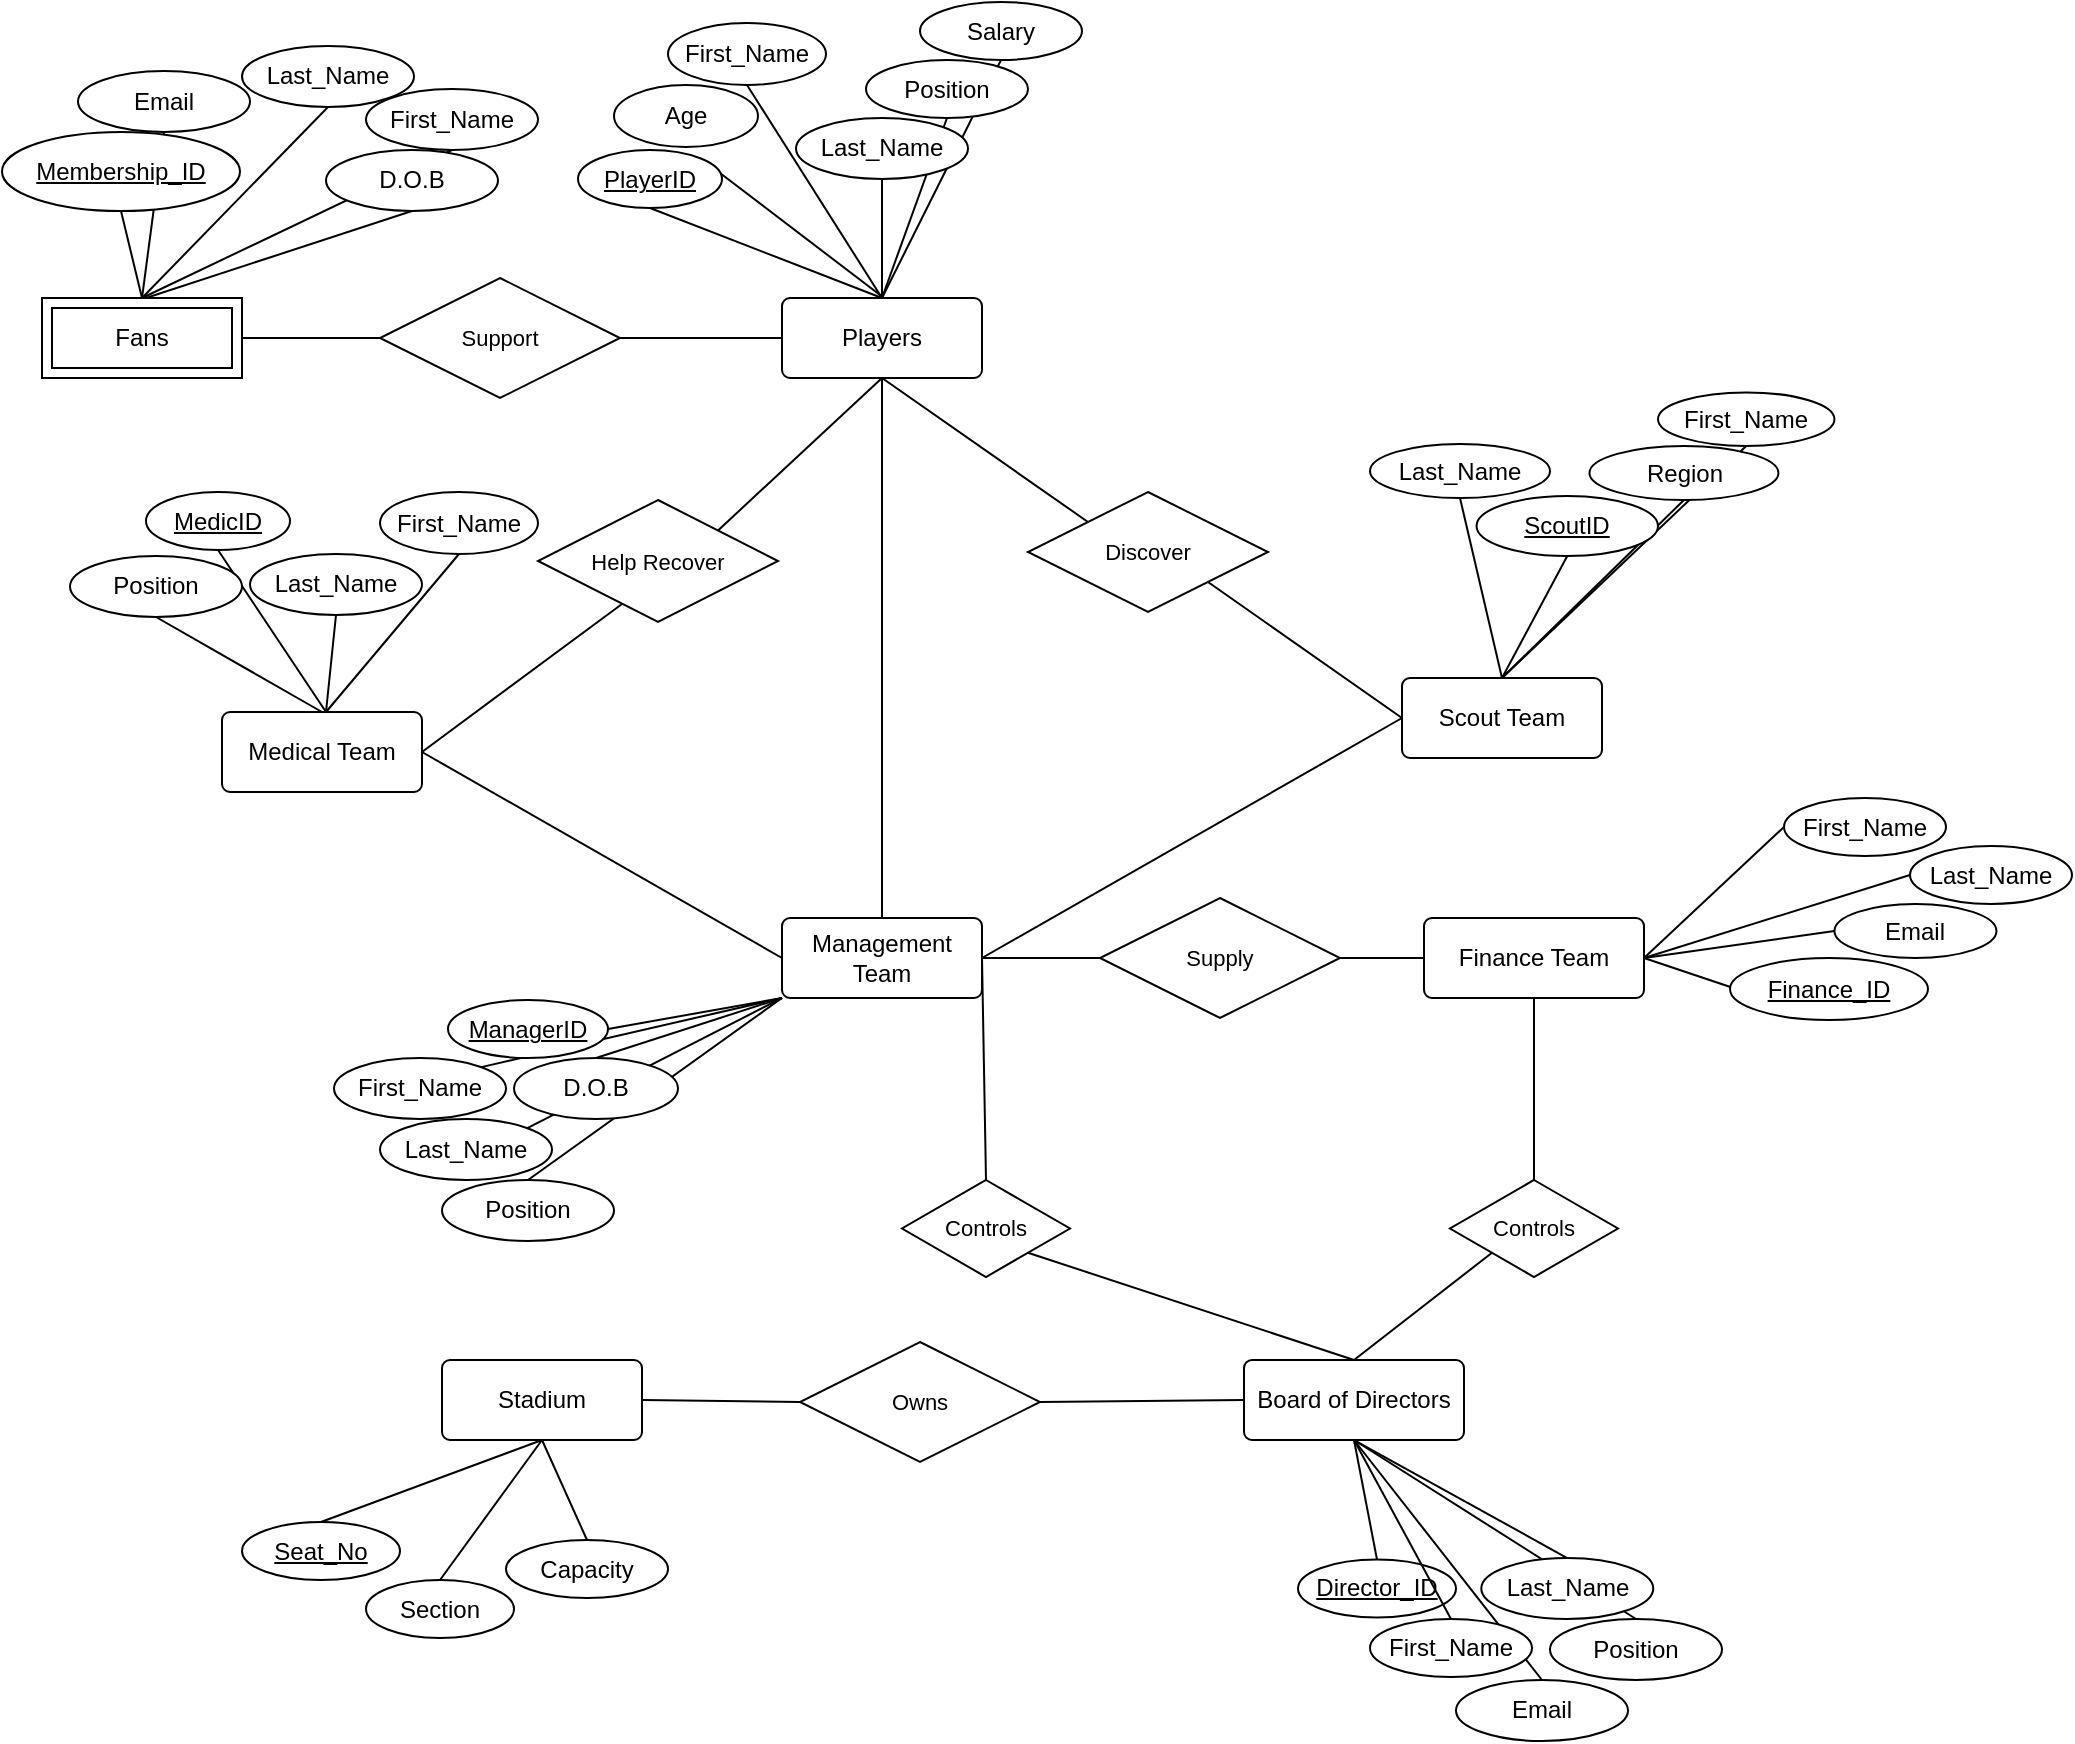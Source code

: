 <mxfile version="22.0.6" type="github">
  <diagram name="Page-1" id="B3uiDc8BCZwYj67l_rV6">
    <mxGraphModel dx="564" dy="552" grid="1" gridSize="9" guides="1" tooltips="1" connect="1" arrows="1" fold="1" page="1" pageScale="1" pageWidth="1600" pageHeight="1200" math="0" shadow="0">
      <root>
        <mxCell id="0" />
        <mxCell id="1" parent="0" />
        <mxCell id="Jv8CxRxAPjhoaw4eL_sK-127" style="edgeStyle=none;shape=connector;rounded=0;orthogonalLoop=1;jettySize=auto;html=1;exitX=0.5;exitY=0;exitDx=0;exitDy=0;entryX=0.5;entryY=1;entryDx=0;entryDy=0;labelBackgroundColor=default;strokeColor=default;align=center;verticalAlign=middle;fontFamily=Helvetica;fontSize=11;fontColor=default;endArrow=none;endFill=0;" parent="1" source="Jv8CxRxAPjhoaw4eL_sK-25" target="Jv8CxRxAPjhoaw4eL_sK-29" edge="1">
          <mxGeometry relative="1" as="geometry" />
        </mxCell>
        <mxCell id="Jv8CxRxAPjhoaw4eL_sK-25" value="Players" style="rounded=1;arcSize=10;whiteSpace=wrap;html=1;align=center;" parent="1" vertex="1">
          <mxGeometry x="390" y="270" width="100" height="40" as="geometry" />
        </mxCell>
        <mxCell id="Jv8CxRxAPjhoaw4eL_sK-101" style="rounded=0;orthogonalLoop=1;jettySize=auto;html=1;exitX=0.5;exitY=0;exitDx=0;exitDy=0;entryX=0.5;entryY=1;entryDx=0;entryDy=0;endArrow=none;endFill=0;" parent="1" source="Jv8CxRxAPjhoaw4eL_sK-26" target="Jv8CxRxAPjhoaw4eL_sK-25" edge="1">
          <mxGeometry relative="1" as="geometry">
            <mxPoint x="441" y="405" as="targetPoint" />
          </mxGeometry>
        </mxCell>
        <mxCell id="Jv8CxRxAPjhoaw4eL_sK-102" style="rounded=0;orthogonalLoop=1;jettySize=auto;html=1;exitX=0;exitY=0.5;exitDx=0;exitDy=0;entryX=1;entryY=0.5;entryDx=0;entryDy=0;endArrow=none;endFill=0;" parent="1" source="Jv8CxRxAPjhoaw4eL_sK-26" target="Jv8CxRxAPjhoaw4eL_sK-47" edge="1">
          <mxGeometry relative="1" as="geometry" />
        </mxCell>
        <mxCell id="Jv8CxRxAPjhoaw4eL_sK-103" style="rounded=0;orthogonalLoop=1;jettySize=auto;html=1;exitX=1;exitY=0.5;exitDx=0;exitDy=0;entryX=0;entryY=0.5;entryDx=0;entryDy=0;endArrow=none;endFill=0;" parent="1" source="Jv8CxRxAPjhoaw4eL_sK-26" target="Jv8CxRxAPjhoaw4eL_sK-40" edge="1">
          <mxGeometry relative="1" as="geometry" />
        </mxCell>
        <mxCell id="Jv8CxRxAPjhoaw4eL_sK-26" value="Management Team" style="rounded=1;arcSize=10;whiteSpace=wrap;html=1;align=center;" parent="1" vertex="1">
          <mxGeometry x="390" y="580" width="100" height="40" as="geometry" />
        </mxCell>
        <mxCell id="Jv8CxRxAPjhoaw4eL_sK-128" style="edgeStyle=none;shape=connector;rounded=0;orthogonalLoop=1;jettySize=auto;html=1;exitX=0.5;exitY=1;exitDx=0;exitDy=0;entryX=0.5;entryY=0;entryDx=0;entryDy=0;labelBackgroundColor=default;strokeColor=default;align=center;verticalAlign=middle;fontFamily=Helvetica;fontSize=11;fontColor=default;endArrow=none;endFill=0;" parent="1" source="Jv8CxRxAPjhoaw4eL_sK-27" target="Jv8CxRxAPjhoaw4eL_sK-25" edge="1">
          <mxGeometry relative="1" as="geometry" />
        </mxCell>
        <mxCell id="Jv8CxRxAPjhoaw4eL_sK-27" value="Salary" style="ellipse;whiteSpace=wrap;html=1;align=center;" parent="1" vertex="1">
          <mxGeometry x="459" y="122" width="81" height="29" as="geometry" />
        </mxCell>
        <mxCell id="Jv8CxRxAPjhoaw4eL_sK-131" style="edgeStyle=none;shape=connector;rounded=0;orthogonalLoop=1;jettySize=auto;html=1;exitX=0.5;exitY=1;exitDx=0;exitDy=0;entryX=0.5;entryY=0;entryDx=0;entryDy=0;labelBackgroundColor=default;strokeColor=default;align=center;verticalAlign=middle;fontFamily=Helvetica;fontSize=11;fontColor=default;endArrow=none;endFill=0;" parent="1" source="Jv8CxRxAPjhoaw4eL_sK-28" target="Jv8CxRxAPjhoaw4eL_sK-25" edge="1">
          <mxGeometry relative="1" as="geometry" />
        </mxCell>
        <mxCell id="Jv8CxRxAPjhoaw4eL_sK-132" style="edgeStyle=none;shape=connector;rounded=0;orthogonalLoop=1;jettySize=auto;html=1;exitX=1;exitY=0;exitDx=0;exitDy=0;labelBackgroundColor=default;strokeColor=default;align=center;verticalAlign=middle;fontFamily=Helvetica;fontSize=11;fontColor=default;endArrow=none;endFill=0;" parent="1" source="Jv8CxRxAPjhoaw4eL_sK-28" edge="1">
          <mxGeometry relative="1" as="geometry">
            <mxPoint x="441" y="270" as="targetPoint" />
          </mxGeometry>
        </mxCell>
        <mxCell id="Jv8CxRxAPjhoaw4eL_sK-28" value="&lt;font style=&quot;font-size: 12px;&quot;&gt;PlayerID&lt;/font&gt;" style="ellipse;whiteSpace=wrap;html=1;align=center;fontStyle=4;" parent="1" vertex="1">
          <mxGeometry x="288" y="196" width="72" height="29" as="geometry" />
        </mxCell>
        <mxCell id="Jv8CxRxAPjhoaw4eL_sK-29" value="Position" style="ellipse;whiteSpace=wrap;html=1;align=center;" parent="1" vertex="1">
          <mxGeometry x="432" y="151" width="81" height="29" as="geometry" />
        </mxCell>
        <mxCell id="Jv8CxRxAPjhoaw4eL_sK-30" value="Age" style="ellipse;whiteSpace=wrap;html=1;align=center;" parent="1" vertex="1">
          <mxGeometry x="306" y="163.5" width="72" height="31" as="geometry" />
        </mxCell>
        <mxCell id="Jv8CxRxAPjhoaw4eL_sK-130" style="edgeStyle=none;shape=connector;rounded=0;orthogonalLoop=1;jettySize=auto;html=1;exitX=0.5;exitY=1;exitDx=0;exitDy=0;entryX=0.5;entryY=0;entryDx=0;entryDy=0;labelBackgroundColor=default;strokeColor=default;align=center;verticalAlign=middle;fontFamily=Helvetica;fontSize=11;fontColor=default;endArrow=none;endFill=0;" parent="1" source="Jv8CxRxAPjhoaw4eL_sK-31" target="Jv8CxRxAPjhoaw4eL_sK-25" edge="1">
          <mxGeometry relative="1" as="geometry" />
        </mxCell>
        <mxCell id="Jv8CxRxAPjhoaw4eL_sK-31" value="First_Name" style="ellipse;whiteSpace=wrap;html=1;align=center;" parent="1" vertex="1">
          <mxGeometry x="333" y="132.5" width="79" height="31" as="geometry" />
        </mxCell>
        <mxCell id="Jv8CxRxAPjhoaw4eL_sK-129" style="edgeStyle=none;shape=connector;rounded=0;orthogonalLoop=1;jettySize=auto;html=1;exitX=0.5;exitY=1;exitDx=0;exitDy=0;entryX=0.5;entryY=0;entryDx=0;entryDy=0;labelBackgroundColor=default;strokeColor=default;align=center;verticalAlign=middle;fontFamily=Helvetica;fontSize=11;fontColor=default;endArrow=none;endFill=0;" parent="1" source="Jv8CxRxAPjhoaw4eL_sK-32" target="Jv8CxRxAPjhoaw4eL_sK-25" edge="1">
          <mxGeometry relative="1" as="geometry" />
        </mxCell>
        <mxCell id="Jv8CxRxAPjhoaw4eL_sK-32" value="Last_Name" style="ellipse;whiteSpace=wrap;html=1;align=center;" parent="1" vertex="1">
          <mxGeometry x="397" y="180" width="86" height="30.5" as="geometry" />
        </mxCell>
        <mxCell id="Jv8CxRxAPjhoaw4eL_sK-100" style="rounded=0;orthogonalLoop=1;jettySize=auto;html=1;exitX=0;exitY=0;exitDx=0;exitDy=0;entryX=0.5;entryY=1;entryDx=0;entryDy=0;endArrow=none;endFill=0;" parent="1" source="Jv8CxRxAPjhoaw4eL_sK-189" target="Jv8CxRxAPjhoaw4eL_sK-25" edge="1">
          <mxGeometry relative="1" as="geometry">
            <mxPoint x="441" y="405" as="targetPoint" />
          </mxGeometry>
        </mxCell>
        <mxCell id="Jv8CxRxAPjhoaw4eL_sK-122" style="rounded=0;orthogonalLoop=1;jettySize=auto;html=1;exitX=0.5;exitY=0;exitDx=0;exitDy=0;entryX=0.5;entryY=1;entryDx=0;entryDy=0;endArrow=none;endFill=0;" parent="1" source="Jv8CxRxAPjhoaw4eL_sK-40" target="Jv8CxRxAPjhoaw4eL_sK-43" edge="1">
          <mxGeometry relative="1" as="geometry" />
        </mxCell>
        <mxCell id="Jv8CxRxAPjhoaw4eL_sK-123" style="edgeStyle=none;shape=connector;rounded=0;orthogonalLoop=1;jettySize=auto;html=1;entryX=0.5;entryY=1;entryDx=0;entryDy=0;labelBackgroundColor=default;strokeColor=default;align=center;verticalAlign=middle;fontFamily=Helvetica;fontSize=11;fontColor=default;endArrow=none;endFill=0;exitX=0.5;exitY=0;exitDx=0;exitDy=0;" parent="1" source="Jv8CxRxAPjhoaw4eL_sK-40" target="Jv8CxRxAPjhoaw4eL_sK-45" edge="1">
          <mxGeometry relative="1" as="geometry">
            <mxPoint x="747" y="432" as="sourcePoint" />
          </mxGeometry>
        </mxCell>
        <mxCell id="Jv8CxRxAPjhoaw4eL_sK-40" value="Scout Team" style="rounded=1;arcSize=10;whiteSpace=wrap;html=1;align=center;" parent="1" vertex="1">
          <mxGeometry x="700" y="460" width="100" height="40" as="geometry" />
        </mxCell>
        <mxCell id="Jv8CxRxAPjhoaw4eL_sK-98" style="edgeStyle=orthogonalEdgeStyle;rounded=0;orthogonalLoop=1;jettySize=auto;html=1;exitX=1;exitY=0.5;exitDx=0;exitDy=0;entryX=0;entryY=0.5;entryDx=0;entryDy=0;endArrow=none;endFill=0;" parent="1" source="Jv8CxRxAPjhoaw4eL_sK-187" target="Jv8CxRxAPjhoaw4eL_sK-25" edge="1">
          <mxGeometry relative="1" as="geometry" />
        </mxCell>
        <mxCell id="Jv8CxRxAPjhoaw4eL_sK-146" style="edgeStyle=none;shape=connector;rounded=0;orthogonalLoop=1;jettySize=auto;html=1;exitX=0.5;exitY=0;exitDx=0;exitDy=0;labelBackgroundColor=default;strokeColor=default;align=center;verticalAlign=middle;fontFamily=Helvetica;fontSize=11;fontColor=default;endArrow=none;endFill=0;entryX=0.5;entryY=1;entryDx=0;entryDy=0;" parent="1" source="Jv8CxRxAPjhoaw4eL_sK-41" target="Jv8CxRxAPjhoaw4eL_sK-145" edge="1">
          <mxGeometry relative="1" as="geometry">
            <mxPoint x="70" y="252" as="targetPoint" />
          </mxGeometry>
        </mxCell>
        <mxCell id="Jv8CxRxAPjhoaw4eL_sK-41" value="Fans" style="shape=ext;margin=3;double=1;whiteSpace=wrap;html=1;align=center;" parent="1" vertex="1">
          <mxGeometry x="20" y="270" width="100" height="40" as="geometry" />
        </mxCell>
        <mxCell id="Jv8CxRxAPjhoaw4eL_sK-92" style="rounded=0;orthogonalLoop=1;jettySize=auto;html=1;exitX=0.5;exitY=1;exitDx=0;exitDy=0;entryX=0.5;entryY=0;entryDx=0;entryDy=0;strokeColor=#000000;endArrow=none;endFill=0;" parent="1" source="Jv8CxRxAPjhoaw4eL_sK-42" target="Jv8CxRxAPjhoaw4eL_sK-91" edge="1">
          <mxGeometry relative="1" as="geometry" />
        </mxCell>
        <mxCell id="Jv8CxRxAPjhoaw4eL_sK-96" style="rounded=0;orthogonalLoop=1;jettySize=auto;html=1;exitX=0.5;exitY=1;exitDx=0;exitDy=0;entryX=0.5;entryY=0;entryDx=0;entryDy=0;endArrow=none;endFill=0;" parent="1" source="Jv8CxRxAPjhoaw4eL_sK-42" target="Jv8CxRxAPjhoaw4eL_sK-93" edge="1">
          <mxGeometry relative="1" as="geometry" />
        </mxCell>
        <mxCell id="Jv8CxRxAPjhoaw4eL_sK-113" style="rounded=0;orthogonalLoop=1;jettySize=auto;html=1;exitX=0.5;exitY=1;exitDx=0;exitDy=0;entryX=0.5;entryY=0;entryDx=0;entryDy=0;endArrow=none;endFill=0;" parent="1" source="Jv8CxRxAPjhoaw4eL_sK-42" target="Jv8CxRxAPjhoaw4eL_sK-111" edge="1">
          <mxGeometry relative="1" as="geometry" />
        </mxCell>
        <mxCell id="Jv8CxRxAPjhoaw4eL_sK-42" value="Stadium" style="rounded=1;arcSize=10;whiteSpace=wrap;html=1;align=center;" parent="1" vertex="1">
          <mxGeometry x="220" y="801" width="100" height="40" as="geometry" />
        </mxCell>
        <mxCell id="Jv8CxRxAPjhoaw4eL_sK-126" style="edgeStyle=none;shape=connector;rounded=0;orthogonalLoop=1;jettySize=auto;html=1;exitX=0.5;exitY=1;exitDx=0;exitDy=0;labelBackgroundColor=default;strokeColor=default;align=center;verticalAlign=middle;fontFamily=Helvetica;fontSize=11;fontColor=default;endArrow=none;endFill=0;entryX=0.5;entryY=0;entryDx=0;entryDy=0;" parent="1" source="Jv8CxRxAPjhoaw4eL_sK-44" target="Jv8CxRxAPjhoaw4eL_sK-40" edge="1">
          <mxGeometry relative="1" as="geometry">
            <mxPoint x="747" y="459" as="targetPoint" />
          </mxGeometry>
        </mxCell>
        <mxCell id="Jv8CxRxAPjhoaw4eL_sK-125" style="edgeStyle=none;shape=connector;rounded=0;orthogonalLoop=1;jettySize=auto;html=1;exitX=0.5;exitY=1;exitDx=0;exitDy=0;entryX=0.5;entryY=0;entryDx=0;entryDy=0;labelBackgroundColor=default;strokeColor=default;align=center;verticalAlign=middle;fontFamily=Helvetica;fontSize=11;fontColor=default;endArrow=none;endFill=0;" parent="1" source="Jv8CxRxAPjhoaw4eL_sK-46" target="Jv8CxRxAPjhoaw4eL_sK-40" edge="1">
          <mxGeometry relative="1" as="geometry" />
        </mxCell>
        <mxCell id="Jv8CxRxAPjhoaw4eL_sK-43" value="First_Name" style="ellipse;whiteSpace=wrap;html=1;align=center;rotation=0;" parent="1" vertex="1">
          <mxGeometry x="828" y="317.21" width="88.23" height="26.79" as="geometry" />
        </mxCell>
        <mxCell id="Jv8CxRxAPjhoaw4eL_sK-44" value="Last_Name" style="ellipse;whiteSpace=wrap;html=1;align=center;rotation=0;" parent="1" vertex="1">
          <mxGeometry x="684" y="343" width="90" height="27" as="geometry" />
        </mxCell>
        <mxCell id="Jv8CxRxAPjhoaw4eL_sK-45" value="Region" style="ellipse;whiteSpace=wrap;html=1;align=center;rotation=0;" parent="1" vertex="1">
          <mxGeometry x="793.73" y="344" width="94.5" height="27" as="geometry" />
        </mxCell>
        <mxCell id="Jv8CxRxAPjhoaw4eL_sK-46" value="ScoutID" style="ellipse;whiteSpace=wrap;html=1;align=center;fontStyle=4;rotation=0;" parent="1" vertex="1">
          <mxGeometry x="737.27" y="369" width="90.73" height="30" as="geometry" />
        </mxCell>
        <mxCell id="Jv8CxRxAPjhoaw4eL_sK-99" style="rounded=0;orthogonalLoop=1;jettySize=auto;html=1;exitX=1;exitY=0;exitDx=0;exitDy=0;entryX=0.5;entryY=1;entryDx=0;entryDy=0;endArrow=none;endFill=0;" parent="1" source="Jv8CxRxAPjhoaw4eL_sK-191" target="Jv8CxRxAPjhoaw4eL_sK-25" edge="1">
          <mxGeometry relative="1" as="geometry" />
        </mxCell>
        <mxCell id="Jv8CxRxAPjhoaw4eL_sK-47" value="Medical Team" style="rounded=1;arcSize=10;whiteSpace=wrap;html=1;align=center;" parent="1" vertex="1">
          <mxGeometry x="110" y="477" width="100" height="40" as="geometry" />
        </mxCell>
        <mxCell id="Jv8CxRxAPjhoaw4eL_sK-104" style="rounded=0;orthogonalLoop=1;jettySize=auto;html=1;exitX=0.5;exitY=0;exitDx=0;exitDy=0;endArrow=none;endFill=0;entryX=1;entryY=0.5;entryDx=0;entryDy=0;" parent="1" source="Jv8CxRxAPjhoaw4eL_sK-183" target="Jv8CxRxAPjhoaw4eL_sK-26" edge="1">
          <mxGeometry relative="1" as="geometry">
            <mxPoint x="540" y="621" as="targetPoint" />
          </mxGeometry>
        </mxCell>
        <mxCell id="Jv8CxRxAPjhoaw4eL_sK-106" style="rounded=0;orthogonalLoop=1;jettySize=auto;html=1;exitX=0.5;exitY=0;exitDx=0;exitDy=0;entryX=0.5;entryY=1;entryDx=0;entryDy=0;endArrow=none;endFill=0;" parent="1" source="Jv8CxRxAPjhoaw4eL_sK-185" target="Jv8CxRxAPjhoaw4eL_sK-57" edge="1">
          <mxGeometry relative="1" as="geometry" />
        </mxCell>
        <mxCell id="Jv8CxRxAPjhoaw4eL_sK-108" style="rounded=0;orthogonalLoop=1;jettySize=auto;html=1;exitX=0;exitY=0.5;exitDx=0;exitDy=0;entryX=1;entryY=0.5;entryDx=0;entryDy=0;endArrow=none;endFill=0;jumpStyle=none;" parent="1" source="Jv8CxRxAPjhoaw4eL_sK-182" target="Jv8CxRxAPjhoaw4eL_sK-42" edge="1">
          <mxGeometry relative="1" as="geometry">
            <Array as="points" />
          </mxGeometry>
        </mxCell>
        <mxCell id="Jv8CxRxAPjhoaw4eL_sK-56" value="Board of Directors" style="rounded=1;arcSize=10;whiteSpace=wrap;html=1;align=center;" parent="1" vertex="1">
          <mxGeometry x="621" y="801" width="110" height="40" as="geometry" />
        </mxCell>
        <mxCell id="Jv8CxRxAPjhoaw4eL_sK-115" value="" style="edgeStyle=orthogonalEdgeStyle;rounded=0;orthogonalLoop=1;jettySize=auto;html=1;endArrow=none;endFill=0;entryX=1;entryY=0.5;entryDx=0;entryDy=0;" parent="1" source="Jv8CxRxAPjhoaw4eL_sK-194" target="Jv8CxRxAPjhoaw4eL_sK-26" edge="1">
          <mxGeometry relative="1" as="geometry">
            <mxPoint x="616" y="600" as="targetPoint" />
          </mxGeometry>
        </mxCell>
        <mxCell id="Jv8CxRxAPjhoaw4eL_sK-57" value="Finance Team" style="rounded=1;arcSize=10;whiteSpace=wrap;html=1;align=center;" parent="1" vertex="1">
          <mxGeometry x="711" y="580" width="110" height="40" as="geometry" />
        </mxCell>
        <mxCell id="Jv8CxRxAPjhoaw4eL_sK-91" value="Seat_No" style="ellipse;whiteSpace=wrap;html=1;align=center;fontStyle=4;" parent="1" vertex="1">
          <mxGeometry x="120" y="882" width="79" height="29" as="geometry" />
        </mxCell>
        <mxCell id="Jv8CxRxAPjhoaw4eL_sK-93" value="Section" style="ellipse;whiteSpace=wrap;html=1;align=center;" parent="1" vertex="1">
          <mxGeometry x="182" y="911" width="74" height="29" as="geometry" />
        </mxCell>
        <mxCell id="Jv8CxRxAPjhoaw4eL_sK-111" value="Capacity" style="ellipse;whiteSpace=wrap;html=1;align=center;" parent="1" vertex="1">
          <mxGeometry x="252" y="891" width="81" height="29" as="geometry" />
        </mxCell>
        <mxCell id="Jv8CxRxAPjhoaw4eL_sK-138" style="edgeStyle=none;shape=connector;rounded=0;orthogonalLoop=1;jettySize=auto;html=1;exitX=0.5;exitY=1;exitDx=0;exitDy=0;labelBackgroundColor=default;strokeColor=default;align=center;verticalAlign=middle;fontFamily=Helvetica;fontSize=11;fontColor=default;endArrow=none;endFill=0;" parent="1" source="Jv8CxRxAPjhoaw4eL_sK-133" edge="1">
          <mxGeometry relative="1" as="geometry">
            <mxPoint x="162" y="477" as="targetPoint" />
          </mxGeometry>
        </mxCell>
        <mxCell id="Jv8CxRxAPjhoaw4eL_sK-139" style="edgeStyle=none;shape=connector;rounded=0;orthogonalLoop=1;jettySize=auto;html=1;exitX=0.5;exitY=1;exitDx=0;exitDy=0;labelBackgroundColor=default;strokeColor=default;align=center;verticalAlign=middle;fontFamily=Helvetica;fontSize=11;fontColor=default;endArrow=none;endFill=0;" parent="1" source="Jv8CxRxAPjhoaw4eL_sK-134" edge="1">
          <mxGeometry relative="1" as="geometry">
            <mxPoint x="162" y="477" as="targetPoint" />
          </mxGeometry>
        </mxCell>
        <mxCell id="Jv8CxRxAPjhoaw4eL_sK-133" value="Last_Name" style="ellipse;whiteSpace=wrap;html=1;align=center;" parent="1" vertex="1">
          <mxGeometry x="124" y="398" width="86" height="30.5" as="geometry" />
        </mxCell>
        <mxCell id="Jv8CxRxAPjhoaw4eL_sK-134" value="First_Name" style="ellipse;whiteSpace=wrap;html=1;align=center;" parent="1" vertex="1">
          <mxGeometry x="189" y="367" width="79" height="31" as="geometry" />
        </mxCell>
        <mxCell id="Jv8CxRxAPjhoaw4eL_sK-135" value="&lt;font style=&quot;font-size: 12px;&quot;&gt;MedicID&lt;/font&gt;" style="ellipse;whiteSpace=wrap;html=1;align=center;fontStyle=4;" parent="1" vertex="1">
          <mxGeometry x="72" y="367" width="72" height="29" as="geometry" />
        </mxCell>
        <mxCell id="Jv8CxRxAPjhoaw4eL_sK-137" style="edgeStyle=none;shape=connector;rounded=0;orthogonalLoop=1;jettySize=auto;html=1;exitX=0.5;exitY=1;exitDx=0;exitDy=0;entryX=0.5;entryY=0;entryDx=0;entryDy=0;labelBackgroundColor=default;strokeColor=default;align=center;verticalAlign=middle;fontFamily=Helvetica;fontSize=11;fontColor=default;endArrow=none;endFill=0;" parent="1" source="Jv8CxRxAPjhoaw4eL_sK-136" target="Jv8CxRxAPjhoaw4eL_sK-47" edge="1">
          <mxGeometry relative="1" as="geometry" />
        </mxCell>
        <mxCell id="Jv8CxRxAPjhoaw4eL_sK-140" style="edgeStyle=none;shape=connector;rounded=0;orthogonalLoop=1;jettySize=auto;html=1;exitX=0.5;exitY=1;exitDx=0;exitDy=0;labelBackgroundColor=default;strokeColor=default;align=center;verticalAlign=middle;fontFamily=Helvetica;fontSize=11;fontColor=default;endArrow=none;endFill=0;" parent="1" source="Jv8CxRxAPjhoaw4eL_sK-135" edge="1">
          <mxGeometry relative="1" as="geometry">
            <mxPoint x="162" y="477" as="targetPoint" />
          </mxGeometry>
        </mxCell>
        <mxCell id="Jv8CxRxAPjhoaw4eL_sK-136" value="Position" style="ellipse;whiteSpace=wrap;html=1;align=center;" parent="1" vertex="1">
          <mxGeometry x="34" y="399" width="86" height="30.5" as="geometry" />
        </mxCell>
        <mxCell id="Jv8CxRxAPjhoaw4eL_sK-150" style="edgeStyle=none;shape=connector;rounded=0;orthogonalLoop=1;jettySize=auto;html=1;exitX=0.5;exitY=1;exitDx=0;exitDy=0;entryX=0.5;entryY=0;entryDx=0;entryDy=0;labelBackgroundColor=default;strokeColor=default;align=center;verticalAlign=middle;fontFamily=Helvetica;fontSize=11;fontColor=default;endArrow=none;endFill=0;" parent="1" source="Jv8CxRxAPjhoaw4eL_sK-141" target="Jv8CxRxAPjhoaw4eL_sK-41" edge="1">
          <mxGeometry relative="1" as="geometry" />
        </mxCell>
        <mxCell id="Jv8CxRxAPjhoaw4eL_sK-141" value="Email" style="ellipse;whiteSpace=wrap;html=1;align=center;" parent="1" vertex="1">
          <mxGeometry x="38" y="156.5" width="86" height="30.5" as="geometry" />
        </mxCell>
        <mxCell id="Jv8CxRxAPjhoaw4eL_sK-148" style="edgeStyle=none;shape=connector;rounded=0;orthogonalLoop=1;jettySize=auto;html=1;exitX=0.5;exitY=1;exitDx=0;exitDy=0;entryX=0.5;entryY=0;entryDx=0;entryDy=0;labelBackgroundColor=default;strokeColor=default;align=center;verticalAlign=middle;fontFamily=Helvetica;fontSize=11;fontColor=default;endArrow=none;endFill=0;" parent="1" source="Jv8CxRxAPjhoaw4eL_sK-142" target="Jv8CxRxAPjhoaw4eL_sK-41" edge="1">
          <mxGeometry relative="1" as="geometry" />
        </mxCell>
        <mxCell id="Jv8CxRxAPjhoaw4eL_sK-142" value="Last_Name" style="ellipse;whiteSpace=wrap;html=1;align=center;" parent="1" vertex="1">
          <mxGeometry x="120" y="144" width="86" height="30.5" as="geometry" />
        </mxCell>
        <mxCell id="Jv8CxRxAPjhoaw4eL_sK-149" style="edgeStyle=none;shape=connector;rounded=0;orthogonalLoop=1;jettySize=auto;html=1;exitX=0.5;exitY=1;exitDx=0;exitDy=0;entryX=0.5;entryY=0;entryDx=0;entryDy=0;labelBackgroundColor=default;strokeColor=default;align=center;verticalAlign=middle;fontFamily=Helvetica;fontSize=11;fontColor=default;endArrow=none;endFill=0;" parent="1" source="Jv8CxRxAPjhoaw4eL_sK-143" target="Jv8CxRxAPjhoaw4eL_sK-41" edge="1">
          <mxGeometry relative="1" as="geometry" />
        </mxCell>
        <mxCell id="Jv8CxRxAPjhoaw4eL_sK-143" value="First_Name" style="ellipse;whiteSpace=wrap;html=1;align=center;" parent="1" vertex="1">
          <mxGeometry x="182" y="165.5" width="86" height="30.5" as="geometry" />
        </mxCell>
        <mxCell id="Jv8CxRxAPjhoaw4eL_sK-147" style="edgeStyle=none;shape=connector;rounded=0;orthogonalLoop=1;jettySize=auto;html=1;exitX=0.5;exitY=1;exitDx=0;exitDy=0;labelBackgroundColor=default;strokeColor=default;align=center;verticalAlign=middle;fontFamily=Helvetica;fontSize=11;fontColor=default;endArrow=none;endFill=0;" parent="1" source="Jv8CxRxAPjhoaw4eL_sK-144" edge="1">
          <mxGeometry relative="1" as="geometry">
            <mxPoint x="72" y="270" as="targetPoint" />
          </mxGeometry>
        </mxCell>
        <mxCell id="Jv8CxRxAPjhoaw4eL_sK-144" value="D.O.B" style="ellipse;whiteSpace=wrap;html=1;align=center;" parent="1" vertex="1">
          <mxGeometry x="162" y="196" width="86" height="30.5" as="geometry" />
        </mxCell>
        <mxCell id="Jv8CxRxAPjhoaw4eL_sK-145" value="Membership_ID" style="ellipse;whiteSpace=wrap;html=1;align=center;fontStyle=4;" parent="1" vertex="1">
          <mxGeometry y="187" width="119" height="39.5" as="geometry" />
        </mxCell>
        <mxCell id="Jv8CxRxAPjhoaw4eL_sK-159" style="edgeStyle=none;shape=connector;rounded=0;orthogonalLoop=1;jettySize=auto;html=1;exitX=1;exitY=0;exitDx=0;exitDy=0;entryX=0;entryY=1;entryDx=0;entryDy=0;labelBackgroundColor=default;strokeColor=default;align=center;verticalAlign=middle;fontFamily=Helvetica;fontSize=11;fontColor=default;endArrow=none;endFill=0;" parent="1" source="Jv8CxRxAPjhoaw4eL_sK-151" target="Jv8CxRxAPjhoaw4eL_sK-26" edge="1">
          <mxGeometry relative="1" as="geometry" />
        </mxCell>
        <mxCell id="Jv8CxRxAPjhoaw4eL_sK-151" value="Last_Name" style="ellipse;whiteSpace=wrap;html=1;align=center;" parent="1" vertex="1">
          <mxGeometry x="189" y="680.5" width="86" height="30.5" as="geometry" />
        </mxCell>
        <mxCell id="Jv8CxRxAPjhoaw4eL_sK-160" style="edgeStyle=none;shape=connector;rounded=0;orthogonalLoop=1;jettySize=auto;html=1;exitX=1;exitY=0;exitDx=0;exitDy=0;entryX=0;entryY=1;entryDx=0;entryDy=0;labelBackgroundColor=default;strokeColor=default;align=center;verticalAlign=middle;fontFamily=Helvetica;fontSize=11;fontColor=default;endArrow=none;endFill=0;" parent="1" source="Jv8CxRxAPjhoaw4eL_sK-152" target="Jv8CxRxAPjhoaw4eL_sK-26" edge="1">
          <mxGeometry relative="1" as="geometry" />
        </mxCell>
        <mxCell id="Jv8CxRxAPjhoaw4eL_sK-152" value="First_Name" style="ellipse;whiteSpace=wrap;html=1;align=center;" parent="1" vertex="1">
          <mxGeometry x="166" y="650" width="86" height="30.5" as="geometry" />
        </mxCell>
        <mxCell id="Jv8CxRxAPjhoaw4eL_sK-158" style="edgeStyle=none;shape=connector;rounded=0;orthogonalLoop=1;jettySize=auto;html=1;exitX=0.5;exitY=0;exitDx=0;exitDy=0;labelBackgroundColor=default;strokeColor=default;align=center;verticalAlign=middle;fontFamily=Helvetica;fontSize=11;fontColor=default;endArrow=none;endFill=0;entryX=0;entryY=1;entryDx=0;entryDy=0;" parent="1" source="Jv8CxRxAPjhoaw4eL_sK-153" target="Jv8CxRxAPjhoaw4eL_sK-26" edge="1">
          <mxGeometry relative="1" as="geometry">
            <mxPoint x="387" y="657" as="targetPoint" />
          </mxGeometry>
        </mxCell>
        <mxCell id="Jv8CxRxAPjhoaw4eL_sK-153" value="Position" style="ellipse;whiteSpace=wrap;html=1;align=center;" parent="1" vertex="1">
          <mxGeometry x="220" y="711" width="86" height="30.5" as="geometry" />
        </mxCell>
        <mxCell id="Jv8CxRxAPjhoaw4eL_sK-156" style="edgeStyle=none;shape=connector;rounded=0;orthogonalLoop=1;jettySize=auto;html=1;exitX=0.5;exitY=0;exitDx=0;exitDy=0;entryX=0;entryY=1;entryDx=0;entryDy=0;labelBackgroundColor=default;strokeColor=default;align=center;verticalAlign=middle;fontFamily=Helvetica;fontSize=11;fontColor=default;endArrow=none;endFill=0;" parent="1" source="Jv8CxRxAPjhoaw4eL_sK-154" target="Jv8CxRxAPjhoaw4eL_sK-26" edge="1">
          <mxGeometry relative="1" as="geometry" />
        </mxCell>
        <mxCell id="Jv8CxRxAPjhoaw4eL_sK-154" value="D.O.B" style="ellipse;whiteSpace=wrap;html=1;align=center;" parent="1" vertex="1">
          <mxGeometry x="256" y="650" width="82" height="30.5" as="geometry" />
        </mxCell>
        <mxCell id="Jv8CxRxAPjhoaw4eL_sK-157" style="edgeStyle=none;shape=connector;rounded=0;orthogonalLoop=1;jettySize=auto;html=1;exitX=1;exitY=0.5;exitDx=0;exitDy=0;entryX=0;entryY=1;entryDx=0;entryDy=0;labelBackgroundColor=default;strokeColor=default;align=center;verticalAlign=middle;fontFamily=Helvetica;fontSize=11;fontColor=default;endArrow=none;endFill=0;" parent="1" source="Jv8CxRxAPjhoaw4eL_sK-155" target="Jv8CxRxAPjhoaw4eL_sK-26" edge="1">
          <mxGeometry relative="1" as="geometry" />
        </mxCell>
        <mxCell id="Jv8CxRxAPjhoaw4eL_sK-168" style="edgeStyle=none;shape=connector;rounded=0;orthogonalLoop=1;jettySize=auto;html=1;entryX=1;entryY=0.5;entryDx=0;entryDy=0;labelBackgroundColor=default;strokeColor=default;align=center;verticalAlign=middle;fontFamily=Helvetica;fontSize=11;fontColor=default;endArrow=none;endFill=0;exitX=0.5;exitY=1;exitDx=0;exitDy=0;" parent="1" source="Jv8CxRxAPjhoaw4eL_sK-171" target="Jv8CxRxAPjhoaw4eL_sK-57" edge="1">
          <mxGeometry relative="1" as="geometry">
            <mxPoint x="905" y="642" as="sourcePoint" />
            <mxPoint x="856.23" y="552.25" as="targetPoint" />
          </mxGeometry>
        </mxCell>
        <mxCell id="Jv8CxRxAPjhoaw4eL_sK-155" value="ManagerID" style="ellipse;whiteSpace=wrap;html=1;align=center;fontStyle=4;" parent="1" vertex="1">
          <mxGeometry x="223" y="621" width="80" height="29" as="geometry" />
        </mxCell>
        <mxCell id="Jv8CxRxAPjhoaw4eL_sK-166" style="edgeStyle=none;shape=connector;rounded=0;orthogonalLoop=1;jettySize=auto;html=1;exitX=0.5;exitY=0;exitDx=0;exitDy=0;entryX=0.5;entryY=1;entryDx=0;entryDy=0;labelBackgroundColor=default;strokeColor=default;align=center;verticalAlign=middle;fontFamily=Helvetica;fontSize=11;fontColor=default;endArrow=none;endFill=0;" parent="1" source="Jv8CxRxAPjhoaw4eL_sK-161" target="Jv8CxRxAPjhoaw4eL_sK-56" edge="1">
          <mxGeometry relative="1" as="geometry" />
        </mxCell>
        <mxCell id="Jv8CxRxAPjhoaw4eL_sK-170" style="edgeStyle=none;shape=connector;rounded=0;orthogonalLoop=1;jettySize=auto;html=1;exitX=0.5;exitY=0;exitDx=0;exitDy=0;labelBackgroundColor=default;strokeColor=default;align=center;verticalAlign=middle;fontFamily=Helvetica;fontSize=11;fontColor=default;endArrow=none;endFill=0;entryX=0.5;entryY=1;entryDx=0;entryDy=0;" parent="1" source="Jv8CxRxAPjhoaw4eL_sK-165" target="Jv8CxRxAPjhoaw4eL_sK-56" edge="1">
          <mxGeometry relative="1" as="geometry">
            <mxPoint x="657" y="864" as="targetPoint" />
          </mxGeometry>
        </mxCell>
        <mxCell id="Jv8CxRxAPjhoaw4eL_sK-161" value="Director_ID" style="ellipse;whiteSpace=wrap;html=1;align=center;fontStyle=4;" parent="1" vertex="1">
          <mxGeometry x="648" y="900.75" width="79" height="29" as="geometry" />
        </mxCell>
        <mxCell id="Jv8CxRxAPjhoaw4eL_sK-169" style="edgeStyle=none;shape=connector;rounded=0;orthogonalLoop=1;jettySize=auto;html=1;exitX=0.5;exitY=0;exitDx=0;exitDy=0;entryX=0.5;entryY=1;entryDx=0;entryDy=0;labelBackgroundColor=default;strokeColor=default;align=center;verticalAlign=middle;fontFamily=Helvetica;fontSize=11;fontColor=default;endArrow=none;endFill=0;" parent="1" source="Jv8CxRxAPjhoaw4eL_sK-164" target="Jv8CxRxAPjhoaw4eL_sK-56" edge="1">
          <mxGeometry relative="1" as="geometry" />
        </mxCell>
        <mxCell id="Jv8CxRxAPjhoaw4eL_sK-174" style="edgeStyle=none;shape=connector;rounded=0;orthogonalLoop=1;jettySize=auto;html=1;exitX=0.5;exitY=0;exitDx=0;exitDy=0;entryX=0.5;entryY=1;entryDx=0;entryDy=0;labelBackgroundColor=default;strokeColor=default;align=center;verticalAlign=middle;fontFamily=Helvetica;fontSize=11;fontColor=default;endArrow=none;endFill=0;" parent="1" source="Jv8CxRxAPjhoaw4eL_sK-162" target="Jv8CxRxAPjhoaw4eL_sK-56" edge="1">
          <mxGeometry relative="1" as="geometry" />
        </mxCell>
        <mxCell id="Jv8CxRxAPjhoaw4eL_sK-162" value="First_Name" style="ellipse;whiteSpace=wrap;html=1;align=center;" parent="1" vertex="1">
          <mxGeometry x="684" y="930.5" width="81" height="29" as="geometry" />
        </mxCell>
        <mxCell id="Jv8CxRxAPjhoaw4eL_sK-167" style="edgeStyle=none;shape=connector;rounded=0;orthogonalLoop=1;jettySize=auto;html=1;exitX=0.5;exitY=0;exitDx=0;exitDy=0;labelBackgroundColor=default;strokeColor=default;align=center;verticalAlign=middle;fontFamily=Helvetica;fontSize=11;fontColor=default;endArrow=none;endFill=0;entryX=0.5;entryY=1;entryDx=0;entryDy=0;" parent="1" source="Jv8CxRxAPjhoaw4eL_sK-163" target="Jv8CxRxAPjhoaw4eL_sK-56" edge="1">
          <mxGeometry relative="1" as="geometry">
            <mxPoint x="693" y="846" as="targetPoint" />
          </mxGeometry>
        </mxCell>
        <mxCell id="Jv8CxRxAPjhoaw4eL_sK-163" value="Last_Name" style="ellipse;whiteSpace=wrap;html=1;align=center;" parent="1" vertex="1">
          <mxGeometry x="739.64" y="900" width="86" height="30.5" as="geometry" />
        </mxCell>
        <mxCell id="Jv8CxRxAPjhoaw4eL_sK-164" value="Position" style="ellipse;whiteSpace=wrap;html=1;align=center;" parent="1" vertex="1">
          <mxGeometry x="774" y="930.5" width="86" height="30.5" as="geometry" />
        </mxCell>
        <mxCell id="Jv8CxRxAPjhoaw4eL_sK-176" style="edgeStyle=none;shape=connector;rounded=0;orthogonalLoop=1;jettySize=auto;html=1;exitX=0;exitY=0.5;exitDx=0;exitDy=0;labelBackgroundColor=default;strokeColor=default;align=center;verticalAlign=middle;fontFamily=Helvetica;fontSize=11;fontColor=default;endArrow=none;endFill=0;entryX=1;entryY=0.5;entryDx=0;entryDy=0;" parent="1" source="Jv8CxRxAPjhoaw4eL_sK-172" target="Jv8CxRxAPjhoaw4eL_sK-57" edge="1">
          <mxGeometry relative="1" as="geometry">
            <mxPoint x="882" y="603" as="targetPoint" />
          </mxGeometry>
        </mxCell>
        <mxCell id="Jv8CxRxAPjhoaw4eL_sK-165" value="Email" style="ellipse;whiteSpace=wrap;html=1;align=center;" parent="1" vertex="1">
          <mxGeometry x="727" y="961" width="86" height="30.5" as="geometry" />
        </mxCell>
        <mxCell id="Jv8CxRxAPjhoaw4eL_sK-171" value="Finance_ID" style="ellipse;whiteSpace=wrap;html=1;align=center;fontStyle=4;" parent="1" vertex="1">
          <mxGeometry x="864" y="600" width="99" height="31" as="geometry" />
        </mxCell>
        <mxCell id="Jv8CxRxAPjhoaw4eL_sK-172" value="First_Name" style="ellipse;whiteSpace=wrap;html=1;align=center;" parent="1" vertex="1">
          <mxGeometry x="891" y="520" width="81" height="29" as="geometry" />
        </mxCell>
        <mxCell id="Jv8CxRxAPjhoaw4eL_sK-175" style="edgeStyle=none;shape=connector;rounded=0;orthogonalLoop=1;jettySize=auto;html=1;exitX=0;exitY=0.5;exitDx=0;exitDy=0;entryX=1;entryY=0.5;entryDx=0;entryDy=0;labelBackgroundColor=default;strokeColor=default;align=center;verticalAlign=middle;fontFamily=Helvetica;fontSize=11;fontColor=default;endArrow=none;endFill=0;" parent="1" source="Jv8CxRxAPjhoaw4eL_sK-173" target="Jv8CxRxAPjhoaw4eL_sK-57" edge="1">
          <mxGeometry relative="1" as="geometry" />
        </mxCell>
        <mxCell id="Jv8CxRxAPjhoaw4eL_sK-173" value="Last_Name" style="ellipse;whiteSpace=wrap;html=1;align=center;" parent="1" vertex="1">
          <mxGeometry x="954" y="544" width="81" height="29" as="geometry" />
        </mxCell>
        <mxCell id="Jv8CxRxAPjhoaw4eL_sK-178" style="edgeStyle=none;shape=connector;rounded=0;orthogonalLoop=1;jettySize=auto;html=1;exitX=0;exitY=0.5;exitDx=0;exitDy=0;entryX=1;entryY=0.5;entryDx=0;entryDy=0;labelBackgroundColor=default;strokeColor=default;align=center;verticalAlign=middle;fontFamily=Helvetica;fontSize=11;fontColor=default;endArrow=none;endFill=0;" parent="1" source="Jv8CxRxAPjhoaw4eL_sK-177" target="Jv8CxRxAPjhoaw4eL_sK-57" edge="1">
          <mxGeometry relative="1" as="geometry" />
        </mxCell>
        <mxCell id="Jv8CxRxAPjhoaw4eL_sK-177" value="Email" style="ellipse;whiteSpace=wrap;html=1;align=center;" parent="1" vertex="1">
          <mxGeometry x="916.23" y="573" width="81" height="27" as="geometry" />
        </mxCell>
        <mxCell id="Jv8CxRxAPjhoaw4eL_sK-181" value="" style="rounded=0;orthogonalLoop=1;jettySize=auto;html=1;exitX=0;exitY=0.5;exitDx=0;exitDy=0;entryX=1;entryY=0.5;entryDx=0;entryDy=0;endArrow=none;endFill=0;jumpStyle=none;" parent="1" source="Jv8CxRxAPjhoaw4eL_sK-56" target="Jv8CxRxAPjhoaw4eL_sK-182" edge="1">
          <mxGeometry relative="1" as="geometry">
            <mxPoint x="621" y="821" as="sourcePoint" />
            <mxPoint x="320" y="821" as="targetPoint" />
            <Array as="points" />
          </mxGeometry>
        </mxCell>
        <mxCell id="Jv8CxRxAPjhoaw4eL_sK-182" value="Owns" style="shape=rhombus;perimeter=rhombusPerimeter;whiteSpace=wrap;html=1;align=center;fontFamily=Helvetica;fontSize=11;fontColor=default;" parent="1" vertex="1">
          <mxGeometry x="399" y="792" width="120" height="60" as="geometry" />
        </mxCell>
        <mxCell id="Jv8CxRxAPjhoaw4eL_sK-184" value="" style="rounded=0;orthogonalLoop=1;jettySize=auto;html=1;exitX=0.5;exitY=0;exitDx=0;exitDy=0;entryX=1;entryY=1;entryDx=0;entryDy=0;endArrow=none;endFill=0;" parent="1" source="Jv8CxRxAPjhoaw4eL_sK-56" target="Jv8CxRxAPjhoaw4eL_sK-183" edge="1">
          <mxGeometry relative="1" as="geometry">
            <mxPoint x="676" y="801" as="sourcePoint" />
            <mxPoint x="440" y="620" as="targetPoint" />
          </mxGeometry>
        </mxCell>
        <mxCell id="Jv8CxRxAPjhoaw4eL_sK-183" value="Controls" style="shape=rhombus;perimeter=rhombusPerimeter;whiteSpace=wrap;html=1;align=center;fontFamily=Helvetica;fontSize=11;fontColor=default;" parent="1" vertex="1">
          <mxGeometry x="450" y="711" width="84" height="48.5" as="geometry" />
        </mxCell>
        <mxCell id="Jv8CxRxAPjhoaw4eL_sK-186" style="edgeStyle=none;shape=connector;rounded=0;orthogonalLoop=1;jettySize=auto;html=1;exitX=0;exitY=1;exitDx=0;exitDy=0;entryX=0.5;entryY=0;entryDx=0;entryDy=0;labelBackgroundColor=default;strokeColor=default;align=center;verticalAlign=middle;fontFamily=Helvetica;fontSize=11;fontColor=default;endArrow=none;endFill=0;" parent="1" source="Jv8CxRxAPjhoaw4eL_sK-185" target="Jv8CxRxAPjhoaw4eL_sK-56" edge="1">
          <mxGeometry relative="1" as="geometry" />
        </mxCell>
        <mxCell id="Jv8CxRxAPjhoaw4eL_sK-185" value="Controls" style="shape=rhombus;perimeter=rhombusPerimeter;whiteSpace=wrap;html=1;align=center;fontFamily=Helvetica;fontSize=11;fontColor=default;" parent="1" vertex="1">
          <mxGeometry x="724" y="711" width="84" height="48.5" as="geometry" />
        </mxCell>
        <mxCell id="Jv8CxRxAPjhoaw4eL_sK-188" value="" style="edgeStyle=orthogonalEdgeStyle;rounded=0;orthogonalLoop=1;jettySize=auto;html=1;exitX=1;exitY=0.5;exitDx=0;exitDy=0;entryX=0;entryY=0.5;entryDx=0;entryDy=0;endArrow=none;endFill=0;" parent="1" source="Jv8CxRxAPjhoaw4eL_sK-41" target="Jv8CxRxAPjhoaw4eL_sK-187" edge="1">
          <mxGeometry relative="1" as="geometry">
            <mxPoint x="120" y="290" as="sourcePoint" />
            <mxPoint x="390" y="290" as="targetPoint" />
          </mxGeometry>
        </mxCell>
        <mxCell id="Jv8CxRxAPjhoaw4eL_sK-187" value="Support" style="shape=rhombus;perimeter=rhombusPerimeter;whiteSpace=wrap;html=1;align=center;fontFamily=Helvetica;fontSize=11;fontColor=default;" parent="1" vertex="1">
          <mxGeometry x="189" y="260" width="120" height="60" as="geometry" />
        </mxCell>
        <mxCell id="Jv8CxRxAPjhoaw4eL_sK-190" value="" style="rounded=0;orthogonalLoop=1;jettySize=auto;html=1;exitX=0;exitY=0.5;exitDx=0;exitDy=0;entryX=1;entryY=1;entryDx=0;entryDy=0;endArrow=none;endFill=0;" parent="1" source="Jv8CxRxAPjhoaw4eL_sK-40" target="Jv8CxRxAPjhoaw4eL_sK-189" edge="1">
          <mxGeometry relative="1" as="geometry">
            <mxPoint x="440" y="310" as="targetPoint" />
            <mxPoint x="700" y="480" as="sourcePoint" />
          </mxGeometry>
        </mxCell>
        <mxCell id="Jv8CxRxAPjhoaw4eL_sK-189" value="Discover" style="shape=rhombus;perimeter=rhombusPerimeter;whiteSpace=wrap;html=1;align=center;fontFamily=Helvetica;fontSize=11;fontColor=default;" parent="1" vertex="1">
          <mxGeometry x="513" y="367" width="120" height="60" as="geometry" />
        </mxCell>
        <mxCell id="Jv8CxRxAPjhoaw4eL_sK-192" value="" style="rounded=0;orthogonalLoop=1;jettySize=auto;html=1;exitX=1;exitY=0.5;exitDx=0;exitDy=0;entryX=0.35;entryY=0.852;entryDx=0;entryDy=0;endArrow=none;endFill=0;entryPerimeter=0;" parent="1" source="Jv8CxRxAPjhoaw4eL_sK-47" target="Jv8CxRxAPjhoaw4eL_sK-191" edge="1">
          <mxGeometry relative="1" as="geometry">
            <mxPoint x="210" y="497" as="sourcePoint" />
            <mxPoint x="440" y="310" as="targetPoint" />
          </mxGeometry>
        </mxCell>
        <mxCell id="Jv8CxRxAPjhoaw4eL_sK-191" value="Help Recover" style="shape=rhombus;perimeter=rhombusPerimeter;whiteSpace=wrap;html=1;align=center;fontFamily=Helvetica;fontSize=11;fontColor=default;" parent="1" vertex="1">
          <mxGeometry x="268" y="371" width="120" height="61" as="geometry" />
        </mxCell>
        <mxCell id="Jv8CxRxAPjhoaw4eL_sK-195" value="" style="edgeStyle=orthogonalEdgeStyle;rounded=0;orthogonalLoop=1;jettySize=auto;html=1;endArrow=none;endFill=0;entryX=1;entryY=0.5;entryDx=0;entryDy=0;" parent="1" source="Jv8CxRxAPjhoaw4eL_sK-57" target="Jv8CxRxAPjhoaw4eL_sK-194" edge="1">
          <mxGeometry relative="1" as="geometry">
            <mxPoint x="711" y="600" as="sourcePoint" />
            <mxPoint x="490" y="600" as="targetPoint" />
          </mxGeometry>
        </mxCell>
        <mxCell id="Jv8CxRxAPjhoaw4eL_sK-194" value="Supply" style="shape=rhombus;perimeter=rhombusPerimeter;whiteSpace=wrap;html=1;align=center;fontFamily=Helvetica;fontSize=11;fontColor=default;" parent="1" vertex="1">
          <mxGeometry x="549" y="570" width="120" height="60" as="geometry" />
        </mxCell>
      </root>
    </mxGraphModel>
  </diagram>
</mxfile>
